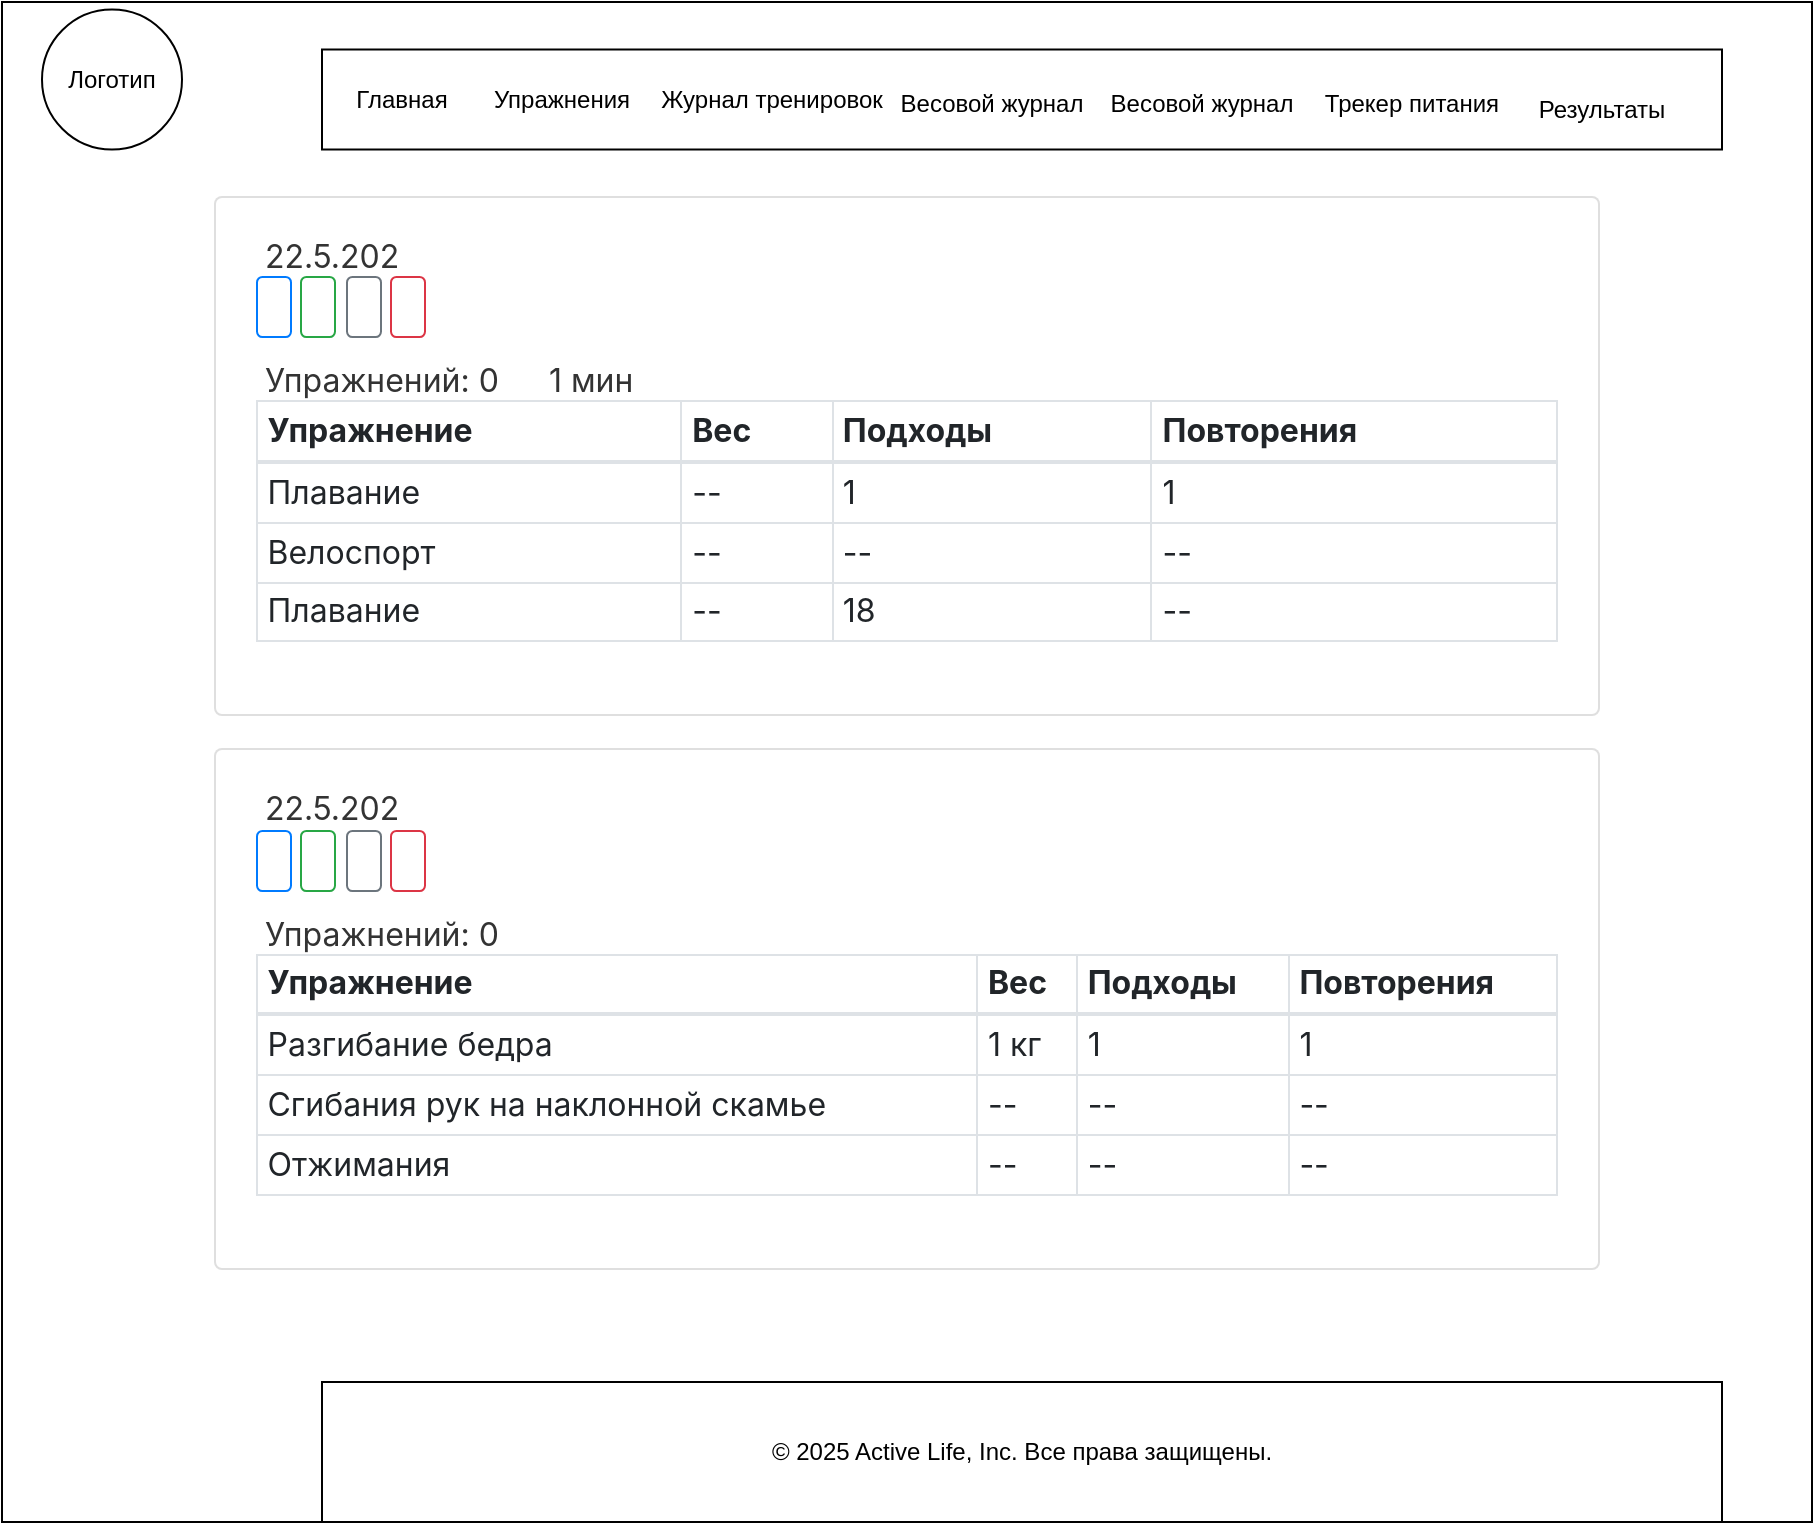 <mxfile version="27.0.8">
  <diagram name="Страница — 1" id="Hlc0T5OV5nTlnzMZ5ySf">
    <mxGraphModel dx="2216" dy="924" grid="1" gridSize="10" guides="1" tooltips="1" connect="1" arrows="1" fold="1" page="1" pageScale="1" pageWidth="827" pageHeight="1169" math="0" shadow="0">
      <root>
        <mxCell id="0" />
        <mxCell id="1" parent="0" />
        <mxCell id="ZbcpjQBcdrtAO-jrBeKX-1" value="&#xa;&lt;div style=&quot;box-sizing: border-box; position: relative; display: flex; flex-direction: column; min-width: 0px; overflow-wrap: break-word; background-color: rgb(255, 255, 255); background-clip: border-box; border: 1px solid rgba(0, 0, 0, 0.125); border-radius: 0.25rem; margin-bottom: 1rem !important; color: rgb(51, 51, 51); font-family: -apple-system, BlinkMacSystemFont, &amp;quot;Segoe UI&amp;quot;, Roboto, &amp;quot;Helvetica Neue&amp;quot;, Arial, &amp;quot;Noto Sans&amp;quot;, sans-serif, &amp;quot;Apple Color Emoji&amp;quot;, &amp;quot;Segoe UI Emoji&amp;quot;, &amp;quot;Segoe UI Symbol&amp;quot;, &amp;quot;Noto Color Emoji&amp;quot;; font-size: 16px; font-style: normal; font-variant-ligatures: normal; font-variant-caps: normal; font-weight: 400; letter-spacing: normal; orphans: 2; text-align: left; text-indent: 0px; text-transform: none; widows: 2; word-spacing: 0px; -webkit-text-stroke-width: 0px; white-space: normal; text-decoration-thickness: initial; text-decoration-style: initial; text-decoration-color: initial;&quot; class=&quot;card mb-3&quot;&gt;&lt;div style=&quot;box-sizing: border-box; flex: 1 1 auto; min-height: 1px; padding: 1.25rem;&quot; class=&quot;card-body&quot;&gt;&lt;div style=&quot;box-sizing: border-box; margin-bottom: 0.75rem;&quot; class=&quot;card-title&quot;&gt;&lt;span style=&quot;box-sizing: border-box;&quot; class=&quot;date&quot;&gt;&lt;i style=&quot;box-sizing: border-box; display: inline-block; font-style: normal; font-variant: normal; font-size-adjust: none; font-kerning: auto; font-optical-sizing: auto; font-feature-settings: normal; font-variation-settings: normal; font-weight: normal; font-stretch: normal; line-height: 1; font-family: FontAwesome; font-size: inherit; text-rendering: auto; -webkit-font-smoothing: antialiased;&quot; class=&quot;fa fa-calendar&quot;&gt;&lt;/i&gt;&lt;span&gt;&amp;nbsp;&lt;/span&gt;22.5.202&lt;/span&gt;&lt;div style=&quot;box-sizing: border-box;&quot; class=&quot;actions&quot;&gt;&lt;a style=&quot;box-sizing: border-box; color: rgb(0, 123, 255); text-decoration: none !important; background-color: transparent; display: inline-block; font-weight: 400; text-align: center; vertical-align: middle; user-select: none; border: 1px solid rgb(0, 123, 255); padding: 0.25rem 0.5rem; font-size: 0.875rem; line-height: 1.5; border-radius: 0.2rem; transition: color 0.15s ease-in-out, background-color 0.15s ease-in-out, border-color 0.15s ease-in-out, box-shadow 0.15s ease-in-out; cursor: pointer;&quot; href=&quot;http://127.0.0.1:8000/exlog/log/10/&quot; title=&quot;Подробности&quot; class=&quot;btn btn-outline-primary btn-sm&quot;&gt;&lt;i style=&quot;box-sizing: border-box; display: inline-block; font-style: normal; font-variant: normal; font-size-adjust: none; font-kerning: auto; font-optical-sizing: auto; font-feature-settings: normal; font-variation-settings: normal; font-weight: normal; font-stretch: normal; line-height: 1; font-family: FontAwesome; font-size: inherit; text-rendering: auto; -webkit-font-smoothing: antialiased;&quot; class=&quot;fa fa-list&quot;&gt;&lt;/i&gt;&lt;/a&gt;&lt;span&gt;&amp;nbsp;&lt;/span&gt;&lt;a style=&quot;box-sizing: border-box; color: rgb(40, 167, 69); text-decoration: none !important; background-color: transparent; display: inline-block; font-weight: 400; text-align: center; vertical-align: middle; user-select: none; border: 1px solid rgb(40, 167, 69); padding: 0.25rem 0.5rem; font-size: 0.875rem; line-height: 1.5; border-radius: 0.2rem; transition: color 0.15s ease-in-out, background-color 0.15s ease-in-out, border-color 0.15s ease-in-out, box-shadow 0.15s ease-in-out; cursor: pointer;&quot; href=&quot;http://127.0.0.1:8000/exlog/log/10/addexercise/&quot; title=&quot;Добавить упражнение&quot; class=&quot;btn btn-outline-success btn-sm&quot;&gt;&lt;i style=&quot;box-sizing: border-box; display: inline-block; font-style: normal; font-variant: normal; font-size-adjust: none; font-kerning: auto; font-optical-sizing: auto; font-feature-settings: normal; font-variation-settings: normal; font-weight: normal; font-stretch: normal; line-height: 1; font-family: FontAwesome; font-size: inherit; text-rendering: auto; -webkit-font-smoothing: antialiased;&quot; class=&quot;fa fa-plus&quot;&gt;&lt;/i&gt;&lt;/a&gt;&lt;span&gt;&amp;nbsp;&lt;/span&gt;&lt;a style=&quot;box-sizing: border-box; color: rgb(108, 117, 125); text-decoration: none !important; background-color: transparent; display: inline-block; font-weight: 400; text-align: center; vertical-align: middle; user-select: none; border: 1px solid rgb(108, 117, 125); padding: 0.25rem 0.5rem; font-size: 0.875rem; line-height: 1.5; border-radius: 0.2rem; transition: color 0.15s ease-in-out, background-color 0.15s ease-in-out, border-color 0.15s ease-in-out, box-shadow 0.15s ease-in-out; cursor: pointer;&quot; href=&quot;http://127.0.0.1:8000/exlog/log/10/update/&quot; title=&quot;Редактировать тренировку&quot; class=&quot;btn btn-outline-secondary btn-sm&quot;&gt;&lt;i style=&quot;box-sizing: border-box; display: inline-block; font-style: normal; font-variant: normal; font-size-adjust: none; font-kerning: auto; font-optical-sizing: auto; font-feature-settings: normal; font-variation-settings: normal; font-weight: normal; font-stretch: normal; line-height: 1; font-family: FontAwesome; font-size: inherit; text-rendering: auto; -webkit-font-smoothing: antialiased;&quot; class=&quot;fa fa-edit&quot;&gt;&lt;/i&gt;&lt;/a&gt;&lt;span&gt;&amp;nbsp;&lt;/span&gt;&lt;a style=&quot;box-sizing: border-box; color: rgb(220, 53, 69); text-decoration: none !important; background-color: transparent; display: inline-block; font-weight: 400; text-align: center; vertical-align: middle; user-select: none; border: 1px solid rgb(220, 53, 69); padding: 0.25rem 0.5rem; font-size: 0.875rem; line-height: 1.5; border-radius: 0.2rem; transition: color 0.15s ease-in-out, background-color 0.15s ease-in-out, border-color 0.15s ease-in-out, box-shadow 0.15s ease-in-out; cursor: pointer;&quot; href=&quot;http://127.0.0.1:8000/exlog/log/10/delete/&quot; title=&quot;Удалить тренировку&quot; class=&quot;btn btn-outline-danger btn-sm&quot;&gt;&lt;i style=&quot;box-sizing: border-box; display: inline-block; font-style: normal; font-variant: normal; font-size-adjust: none; font-kerning: auto; font-optical-sizing: auto; font-feature-settings: normal; font-variation-settings: normal; font-weight: normal; font-stretch: normal; line-height: 1; font-family: FontAwesome; font-size: inherit; text-rendering: auto; -webkit-font-smoothing: antialiased;&quot; class=&quot;fa fa-trash&quot;&gt;&lt;/i&gt;&lt;/a&gt;&lt;/div&gt;&lt;/div&gt;&lt;div style=&quot;box-sizing: border-box;&quot; class=&quot;card-summary&quot;&gt;&lt;span style=&quot;box-sizing: border-box;&quot;&gt;&lt;i style=&quot;box-sizing: border-box; display: inline-block; font-style: normal; font-variant: normal; font-size-adjust: none; font-kerning: auto; font-optical-sizing: auto; font-feature-settings: normal; font-variation-settings: normal; font-weight: normal; font-stretch: normal; line-height: 1; font-family: FontAwesome; font-size: inherit; text-rendering: auto; -webkit-font-smoothing: antialiased;&quot; class=&quot;fa fa-dumbbell&quot;&gt;&lt;/i&gt;&lt;span&gt;&amp;nbsp;&lt;/span&gt;Упражнений: 0&lt;/span&gt;&lt;span&gt;&amp;nbsp;&lt;/span&gt;&lt;span style=&quot;box-sizing: border-box; margin-left: 1rem !important;&quot; class=&quot;ml-3&quot;&gt;&lt;i style=&quot;box-sizing: border-box; display: inline-block; font-style: normal; font-variant: normal; font-size-adjust: none; font-kerning: auto; font-optical-sizing: auto; font-feature-settings: normal; font-variation-settings: normal; font-weight: normal; font-stretch: normal; line-height: 1; font-family: FontAwesome; font-size: inherit; text-rendering: auto; -webkit-font-smoothing: antialiased;&quot; class=&quot;fa fa-clock&quot;&gt;&lt;/i&gt;&lt;span&gt;&amp;nbsp;&lt;/span&gt;1 мин&lt;/span&gt;&lt;/div&gt;&lt;div style=&quot;box-sizing: border-box; margin-bottom: 0px;&quot; class=&quot;card-text&quot;&gt;&lt;table style=&quot;box-sizing: border-box; border-collapse: collapse; width: 651.111px; margin-bottom: 1rem; color: rgb(33, 37, 41); border: 1px solid rgb(222, 226, 230);&quot; class=&quot;table table-sm table-bordered&quot;&gt;&lt;thead style=&quot;box-sizing: border-box;&quot;&gt;&lt;tr style=&quot;box-sizing: border-box;&quot;&gt;&lt;th style=&quot;box-sizing: border-box; text-align: inherit; padding: 0.3rem; vertical-align: bottom; border-width: 1px 1px 2px; border-style: solid; border-color: rgb(222, 226, 230); border-image: initial;&quot;&gt;Упражнение&lt;/th&gt;&lt;th style=&quot;box-sizing: border-box; text-align: inherit; padding: 0.3rem; vertical-align: bottom; border-width: 1px 1px 2px; border-style: solid; border-color: rgb(222, 226, 230); border-image: initial;&quot;&gt;Вес&lt;/th&gt;&lt;th style=&quot;box-sizing: border-box; text-align: inherit; padding: 0.3rem; vertical-align: bottom; border-width: 1px 1px 2px; border-style: solid; border-color: rgb(222, 226, 230); border-image: initial;&quot;&gt;Подходы&lt;/th&gt;&lt;th style=&quot;box-sizing: border-box; text-align: inherit; padding: 0.3rem; vertical-align: bottom; border-width: 1px 1px 2px; border-style: solid; border-color: rgb(222, 226, 230); border-image: initial;&quot;&gt;Повторения&lt;/th&gt;&lt;/tr&gt;&lt;/thead&gt;&lt;tbody style=&quot;box-sizing: border-box;&quot;&gt;&lt;tr style=&quot;box-sizing: border-box;&quot;&gt;&lt;td style=&quot;box-sizing: border-box; padding: 0.3rem; vertical-align: top; border: 1px solid rgb(222, 226, 230);&quot;&gt;Плавание&lt;/td&gt;&lt;td style=&quot;box-sizing: border-box; padding: 0.3rem; vertical-align: top; border: 1px solid rgb(222, 226, 230);&quot;&gt;--&lt;/td&gt;&lt;td style=&quot;box-sizing: border-box; padding: 0.3rem; vertical-align: top; border: 1px solid rgb(222, 226, 230);&quot;&gt;1&lt;/td&gt;&lt;td style=&quot;box-sizing: border-box; padding: 0.3rem; vertical-align: top; border: 1px solid rgb(222, 226, 230);&quot;&gt;1&lt;/td&gt;&lt;/tr&gt;&lt;tr style=&quot;box-sizing: border-box;&quot;&gt;&lt;td style=&quot;box-sizing: border-box; padding: 0.3rem; vertical-align: top; border: 1px solid rgb(222, 226, 230);&quot;&gt;Велоспорт&lt;/td&gt;&lt;td style=&quot;box-sizing: border-box; padding: 0.3rem; vertical-align: top; border: 1px solid rgb(222, 226, 230);&quot;&gt;--&lt;/td&gt;&lt;td style=&quot;box-sizing: border-box; padding: 0.3rem; vertical-align: top; border: 1px solid rgb(222, 226, 230);&quot;&gt;--&lt;/td&gt;&lt;td style=&quot;box-sizing: border-box; padding: 0.3rem; vertical-align: top; border: 1px solid rgb(222, 226, 230);&quot;&gt;--&lt;/td&gt;&lt;/tr&gt;&lt;tr style=&quot;box-sizing: border-box;&quot;&gt;&lt;td style=&quot;box-sizing: border-box; padding: 0.3rem; vertical-align: top; border: 1px solid rgb(222, 226, 230);&quot;&gt;Плавание&lt;/td&gt;&lt;td style=&quot;box-sizing: border-box; padding: 0.3rem; vertical-align: top; border: 1px solid rgb(222, 226, 230);&quot;&gt;--&lt;/td&gt;&lt;td style=&quot;box-sizing: border-box; padding: 0.3rem; vertical-align: top; border: 1px solid rgb(222, 226, 230);&quot;&gt;18&lt;/td&gt;&lt;td style=&quot;box-sizing: border-box; padding: 0.3rem; vertical-align: top; border: 1px solid rgb(222, 226, 230);&quot;&gt;--&lt;/td&gt;&lt;/tr&gt;&lt;/tbody&gt;&lt;/table&gt;&lt;/div&gt;&lt;/div&gt;&lt;/div&gt;&lt;div style=&quot;box-sizing: border-box; position: relative; display: flex; flex-direction: column; min-width: 0px; overflow-wrap: break-word; background-color: rgb(255, 255, 255); background-clip: border-box; border: 1px solid rgba(0, 0, 0, 0.125); border-radius: 0.25rem; margin-bottom: 1rem !important; color: rgb(51, 51, 51); font-family: -apple-system, BlinkMacSystemFont, &amp;quot;Segoe UI&amp;quot;, Roboto, &amp;quot;Helvetica Neue&amp;quot;, Arial, &amp;quot;Noto Sans&amp;quot;, sans-serif, &amp;quot;Apple Color Emoji&amp;quot;, &amp;quot;Segoe UI Emoji&amp;quot;, &amp;quot;Segoe UI Symbol&amp;quot;, &amp;quot;Noto Color Emoji&amp;quot;; font-size: 16px; font-style: normal; font-variant-ligatures: normal; font-variant-caps: normal; font-weight: 400; letter-spacing: normal; orphans: 2; text-align: left; text-indent: 0px; text-transform: none; widows: 2; word-spacing: 0px; -webkit-text-stroke-width: 0px; white-space: normal; text-decoration-thickness: initial; text-decoration-style: initial; text-decoration-color: initial;&quot; class=&quot;card mb-3&quot;&gt;&lt;div style=&quot;box-sizing: border-box; flex: 1 1 auto; min-height: 1px; padding: 1.25rem;&quot; class=&quot;card-body&quot;&gt;&lt;div style=&quot;box-sizing: border-box; margin-bottom: 0.75rem;&quot; class=&quot;card-title&quot;&gt;&lt;span style=&quot;box-sizing: border-box;&quot; class=&quot;date&quot;&gt;&lt;i style=&quot;box-sizing: border-box; display: inline-block; font-style: normal; font-variant: normal; font-size-adjust: none; font-kerning: auto; font-optical-sizing: auto; font-feature-settings: normal; font-variation-settings: normal; font-weight: normal; font-stretch: normal; line-height: 1; font-family: FontAwesome; font-size: inherit; text-rendering: auto; -webkit-font-smoothing: antialiased;&quot; class=&quot;fa fa-calendar&quot;&gt;&lt;/i&gt;&lt;span&gt;&amp;nbsp;&lt;/span&gt;22.5.202&lt;/span&gt;&lt;div style=&quot;box-sizing: border-box;&quot; class=&quot;actions&quot;&gt;&lt;a style=&quot;box-sizing: border-box; color: rgb(0, 123, 255); text-decoration: none !important; background-color: transparent; display: inline-block; font-weight: 400; text-align: center; vertical-align: middle; user-select: none; border: 1px solid rgb(0, 123, 255); padding: 0.25rem 0.5rem; font-size: 0.875rem; line-height: 1.5; border-radius: 0.2rem; transition: color 0.15s ease-in-out, background-color 0.15s ease-in-out, border-color 0.15s ease-in-out, box-shadow 0.15s ease-in-out; cursor: pointer;&quot; href=&quot;http://127.0.0.1:8000/exlog/log/9/&quot; title=&quot;Подробности&quot; class=&quot;btn btn-outline-primary btn-sm&quot;&gt;&lt;i style=&quot;box-sizing: border-box; display: inline-block; font-style: normal; font-variant: normal; font-size-adjust: none; font-kerning: auto; font-optical-sizing: auto; font-feature-settings: normal; font-variation-settings: normal; font-weight: normal; font-stretch: normal; line-height: 1; font-family: FontAwesome; font-size: inherit; text-rendering: auto; -webkit-font-smoothing: antialiased;&quot; class=&quot;fa fa-list&quot;&gt;&lt;/i&gt;&lt;/a&gt;&lt;span&gt;&amp;nbsp;&lt;/span&gt;&lt;a style=&quot;box-sizing: border-box; color: rgb(40, 167, 69); text-decoration: none !important; background-color: transparent; display: inline-block; font-weight: 400; text-align: center; vertical-align: middle; user-select: none; border: 1px solid rgb(40, 167, 69); padding: 0.25rem 0.5rem; font-size: 0.875rem; line-height: 1.5; border-radius: 0.2rem; transition: color 0.15s ease-in-out, background-color 0.15s ease-in-out, border-color 0.15s ease-in-out, box-shadow 0.15s ease-in-out; cursor: pointer;&quot; href=&quot;http://127.0.0.1:8000/exlog/log/9/addexercise/&quot; title=&quot;Добавить упражнение&quot; class=&quot;btn btn-outline-success btn-sm&quot;&gt;&lt;i style=&quot;box-sizing: border-box; display: inline-block; font-style: normal; font-variant: normal; font-size-adjust: none; font-kerning: auto; font-optical-sizing: auto; font-feature-settings: normal; font-variation-settings: normal; font-weight: normal; font-stretch: normal; line-height: 1; font-family: FontAwesome; font-size: inherit; text-rendering: auto; -webkit-font-smoothing: antialiased;&quot; class=&quot;fa fa-plus&quot;&gt;&lt;/i&gt;&lt;/a&gt;&lt;span&gt;&amp;nbsp;&lt;/span&gt;&lt;a style=&quot;box-sizing: border-box; color: rgb(108, 117, 125); text-decoration: none !important; background-color: transparent; display: inline-block; font-weight: 400; text-align: center; vertical-align: middle; user-select: none; border: 1px solid rgb(108, 117, 125); padding: 0.25rem 0.5rem; font-size: 0.875rem; line-height: 1.5; border-radius: 0.2rem; transition: color 0.15s ease-in-out, background-color 0.15s ease-in-out, border-color 0.15s ease-in-out, box-shadow 0.15s ease-in-out; cursor: pointer;&quot; href=&quot;http://127.0.0.1:8000/exlog/log/9/update/&quot; title=&quot;Редактировать тренировку&quot; class=&quot;btn btn-outline-secondary btn-sm&quot;&gt;&lt;i style=&quot;box-sizing: border-box; display: inline-block; font-style: normal; font-variant: normal; font-size-adjust: none; font-kerning: auto; font-optical-sizing: auto; font-feature-settings: normal; font-variation-settings: normal; font-weight: normal; font-stretch: normal; line-height: 1; font-family: FontAwesome; font-size: inherit; text-rendering: auto; -webkit-font-smoothing: antialiased;&quot; class=&quot;fa fa-edit&quot;&gt;&lt;/i&gt;&lt;/a&gt;&lt;span&gt;&amp;nbsp;&lt;/span&gt;&lt;a style=&quot;box-sizing: border-box; color: rgb(220, 53, 69); text-decoration: none !important; background-color: transparent; display: inline-block; font-weight: 400; text-align: center; vertical-align: middle; user-select: none; border: 1px solid rgb(220, 53, 69); padding: 0.25rem 0.5rem; font-size: 0.875rem; line-height: 1.5; border-radius: 0.2rem; transition: color 0.15s ease-in-out, background-color 0.15s ease-in-out, border-color 0.15s ease-in-out, box-shadow 0.15s ease-in-out; cursor: pointer;&quot; href=&quot;http://127.0.0.1:8000/exlog/log/9/delete/&quot; title=&quot;Удалить тренировку&quot; class=&quot;btn btn-outline-danger btn-sm&quot;&gt;&lt;i style=&quot;box-sizing: border-box; display: inline-block; font-style: normal; font-variant: normal; font-size-adjust: none; font-kerning: auto; font-optical-sizing: auto; font-feature-settings: normal; font-variation-settings: normal; font-weight: normal; font-stretch: normal; line-height: 1; font-family: FontAwesome; font-size: inherit; text-rendering: auto; -webkit-font-smoothing: antialiased;&quot; class=&quot;fa fa-trash&quot;&gt;&lt;/i&gt;&lt;/a&gt;&lt;/div&gt;&lt;/div&gt;&lt;div style=&quot;box-sizing: border-box;&quot; class=&quot;card-summary&quot;&gt;&lt;span style=&quot;box-sizing: border-box;&quot;&gt;&lt;i style=&quot;box-sizing: border-box; display: inline-block; font-style: normal; font-variant: normal; font-size-adjust: none; font-kerning: auto; font-optical-sizing: auto; font-feature-settings: normal; font-variation-settings: normal; font-weight: normal; font-stretch: normal; line-height: 1; font-family: FontAwesome; font-size: inherit; text-rendering: auto; -webkit-font-smoothing: antialiased;&quot; class=&quot;fa fa-dumbbell&quot;&gt;&lt;/i&gt;&lt;span&gt;&amp;nbsp;&lt;/span&gt;Упражнений: 0&lt;/span&gt;&lt;/div&gt;&lt;div style=&quot;box-sizing: border-box; margin-bottom: 0px;&quot; class=&quot;card-text&quot;&gt;&lt;table style=&quot;box-sizing: border-box; border-collapse: collapse; width: 651.111px; margin-bottom: 1rem; color: rgb(33, 37, 41); border: 1px solid rgb(222, 226, 230);&quot; class=&quot;table table-sm table-bordered&quot;&gt;&lt;thead style=&quot;box-sizing: border-box;&quot;&gt;&lt;tr style=&quot;box-sizing: border-box;&quot;&gt;&lt;th style=&quot;box-sizing: border-box; text-align: inherit; padding: 0.3rem; vertical-align: bottom; border-width: 1px 1px 2px; border-style: solid; border-color: rgb(222, 226, 230); border-image: initial;&quot;&gt;Упражнение&lt;/th&gt;&lt;th style=&quot;box-sizing: border-box; text-align: inherit; padding: 0.3rem; vertical-align: bottom; border-width: 1px 1px 2px; border-style: solid; border-color: rgb(222, 226, 230); border-image: initial;&quot;&gt;Вес&lt;/th&gt;&lt;th style=&quot;box-sizing: border-box; text-align: inherit; padding: 0.3rem; vertical-align: bottom; border-width: 1px 1px 2px; border-style: solid; border-color: rgb(222, 226, 230); border-image: initial;&quot;&gt;Подходы&lt;/th&gt;&lt;th style=&quot;box-sizing: border-box; text-align: inherit; padding: 0.3rem; vertical-align: bottom; border-width: 1px 1px 2px; border-style: solid; border-color: rgb(222, 226, 230); border-image: initial;&quot;&gt;Повторения&lt;/th&gt;&lt;/tr&gt;&lt;/thead&gt;&lt;tbody style=&quot;box-sizing: border-box;&quot;&gt;&lt;tr style=&quot;box-sizing: border-box;&quot;&gt;&lt;td style=&quot;box-sizing: border-box; padding: 0.3rem; vertical-align: top; border: 1px solid rgb(222, 226, 230);&quot;&gt;Разгибание бедра&lt;/td&gt;&lt;td style=&quot;box-sizing: border-box; padding: 0.3rem; vertical-align: top; border: 1px solid rgb(222, 226, 230);&quot;&gt;1 кг&lt;/td&gt;&lt;td style=&quot;box-sizing: border-box; padding: 0.3rem; vertical-align: top; border: 1px solid rgb(222, 226, 230);&quot;&gt;1&lt;/td&gt;&lt;td style=&quot;box-sizing: border-box; padding: 0.3rem; vertical-align: top; border: 1px solid rgb(222, 226, 230);&quot;&gt;1&lt;/td&gt;&lt;/tr&gt;&lt;tr style=&quot;box-sizing: border-box;&quot;&gt;&lt;td style=&quot;box-sizing: border-box; padding: 0.3rem; vertical-align: top; border: 1px solid rgb(222, 226, 230);&quot;&gt;Сгибания рук на наклонной скамье&lt;/td&gt;&lt;td style=&quot;box-sizing: border-box; padding: 0.3rem; vertical-align: top; border: 1px solid rgb(222, 226, 230);&quot;&gt;--&lt;/td&gt;&lt;td style=&quot;box-sizing: border-box; padding: 0.3rem; vertical-align: top; border: 1px solid rgb(222, 226, 230);&quot;&gt;--&lt;/td&gt;&lt;td style=&quot;box-sizing: border-box; padding: 0.3rem; vertical-align: top; border: 1px solid rgb(222, 226, 230);&quot;&gt;--&lt;/td&gt;&lt;/tr&gt;&lt;tr style=&quot;box-sizing: border-box;&quot;&gt;&lt;td style=&quot;box-sizing: border-box; padding: 0.3rem; vertical-align: top; border: 1px solid rgb(222, 226, 230);&quot;&gt;Отжимания&lt;/td&gt;&lt;td style=&quot;box-sizing: border-box; padding: 0.3rem; vertical-align: top; border: 1px solid rgb(222, 226, 230);&quot;&gt;--&lt;/td&gt;&lt;td style=&quot;box-sizing: border-box; padding: 0.3rem; vertical-align: top; border: 1px solid rgb(222, 226, 230);&quot;&gt;--&lt;/td&gt;&lt;td style=&quot;box-sizing: border-box; padding: 0.3rem; vertical-align: top; border: 1px solid rgb(222, 226, 230);&quot;&gt;--&lt;/td&gt;&lt;/tr&gt;&lt;/tbody&gt;&lt;/table&gt;&lt;/div&gt;&lt;/div&gt;&lt;/div&gt;&#xa;&#xa;" style="rounded=0;whiteSpace=wrap;html=1;" vertex="1" parent="1">
          <mxGeometry x="570" y="100" width="905" height="760" as="geometry" />
        </mxCell>
        <mxCell id="ZbcpjQBcdrtAO-jrBeKX-2" value="Логотип" style="ellipse;whiteSpace=wrap;html=1;aspect=fixed;" vertex="1" parent="1">
          <mxGeometry x="590" y="103.75" width="70" height="70" as="geometry" />
        </mxCell>
        <mxCell id="ZbcpjQBcdrtAO-jrBeKX-3" value="" style="rounded=0;whiteSpace=wrap;html=1;" vertex="1" parent="1">
          <mxGeometry x="730" y="123.75" width="700" height="50" as="geometry" />
        </mxCell>
        <mxCell id="ZbcpjQBcdrtAO-jrBeKX-4" value="Главная" style="text;html=1;align=center;verticalAlign=middle;whiteSpace=wrap;rounded=0;" vertex="1" parent="1">
          <mxGeometry x="740" y="133.75" width="60" height="30" as="geometry" />
        </mxCell>
        <mxCell id="ZbcpjQBcdrtAO-jrBeKX-5" value="Упражнения" style="text;html=1;align=center;verticalAlign=middle;whiteSpace=wrap;rounded=0;" vertex="1" parent="1">
          <mxGeometry x="820" y="133.75" width="60" height="30" as="geometry" />
        </mxCell>
        <mxCell id="ZbcpjQBcdrtAO-jrBeKX-6" value="Журнал тренировок" style="text;html=1;align=center;verticalAlign=middle;whiteSpace=wrap;rounded=0;" vertex="1" parent="1">
          <mxGeometry x="890" y="133.75" width="130" height="30" as="geometry" />
        </mxCell>
        <mxCell id="ZbcpjQBcdrtAO-jrBeKX-7" value="Весовой журнал" style="text;html=1;align=center;verticalAlign=middle;whiteSpace=wrap;rounded=0;" vertex="1" parent="1">
          <mxGeometry x="1010" y="133.75" width="110" height="33.75" as="geometry" />
        </mxCell>
        <mxCell id="ZbcpjQBcdrtAO-jrBeKX-8" value="Весовой журнал" style="text;html=1;align=center;verticalAlign=middle;whiteSpace=wrap;rounded=0;" vertex="1" parent="1">
          <mxGeometry x="1110" y="139.38" width="120" height="22.5" as="geometry" />
        </mxCell>
        <mxCell id="ZbcpjQBcdrtAO-jrBeKX-9" value="Трекер питания" style="text;html=1;align=center;verticalAlign=middle;whiteSpace=wrap;rounded=0;" vertex="1" parent="1">
          <mxGeometry x="1230" y="129.38" width="90" height="42.5" as="geometry" />
        </mxCell>
        <mxCell id="ZbcpjQBcdrtAO-jrBeKX-10" value="Результаты" style="text;html=1;align=center;verticalAlign=middle;whiteSpace=wrap;rounded=0;" vertex="1" parent="1">
          <mxGeometry x="1340" y="139.38" width="60" height="30" as="geometry" />
        </mxCell>
        <mxCell id="ZbcpjQBcdrtAO-jrBeKX-12" value="© 2025 Active Life, Inc. Все права защищены." style="rounded=0;whiteSpace=wrap;html=1;" vertex="1" parent="1">
          <mxGeometry x="730" y="790" width="700" height="70" as="geometry" />
        </mxCell>
      </root>
    </mxGraphModel>
  </diagram>
</mxfile>
